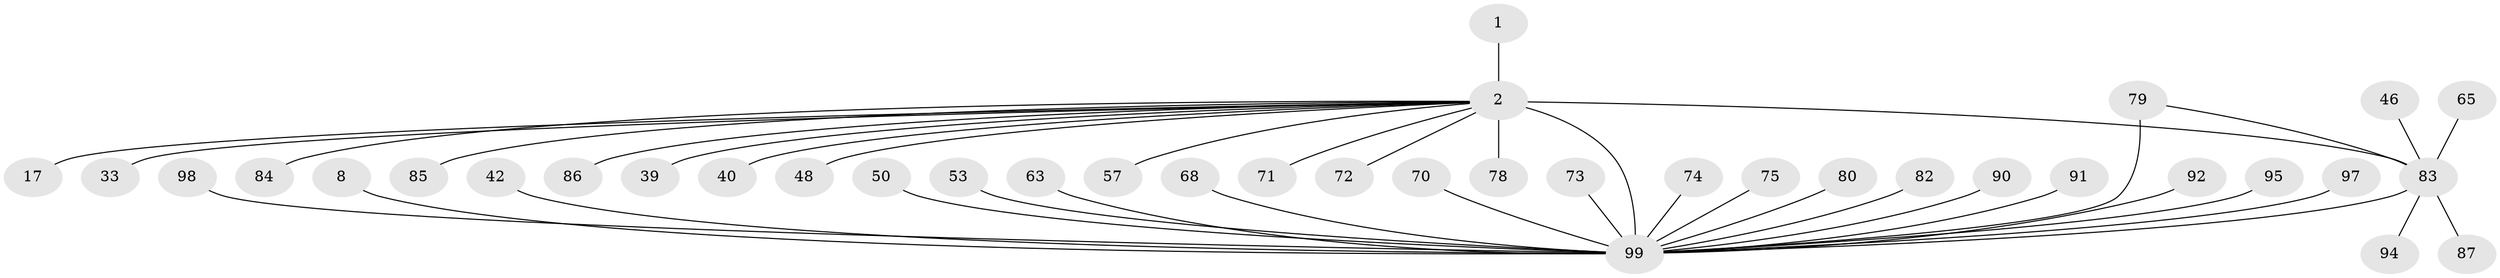 // original degree distribution, {1: 0.5858585858585859, 25: 0.010101010101010102, 5: 0.020202020202020204, 2: 0.1919191919191919, 20: 0.010101010101010102, 4: 0.08080808080808081, 15: 0.010101010101010102, 3: 0.0707070707070707, 6: 0.010101010101010102, 7: 0.010101010101010102}
// Generated by graph-tools (version 1.1) at 2025/51/03/04/25 21:51:01]
// undirected, 39 vertices, 40 edges
graph export_dot {
graph [start="1"]
  node [color=gray90,style=filled];
  1;
  2;
  8;
  17;
  33 [super="+19"];
  39 [super="+38"];
  40;
  42;
  46;
  48;
  50;
  53;
  57;
  63;
  65;
  68;
  70;
  71;
  72;
  73;
  74;
  75;
  78;
  79 [super="+77"];
  80;
  82 [super="+45"];
  83 [super="+69+43+11+62"];
  84 [super="+36"];
  85 [super="+49"];
  86;
  87;
  90;
  91;
  92 [super="+54"];
  94;
  95 [super="+64"];
  97 [super="+96"];
  98;
  99 [super="+5+81+93+14+23+26+29+37"];
  1 -- 2;
  2 -- 17;
  2 -- 40;
  2 -- 48;
  2 -- 57;
  2 -- 71;
  2 -- 72;
  2 -- 78;
  2 -- 86;
  2 -- 99 [weight=6];
  2 -- 33;
  2 -- 84;
  2 -- 39;
  2 -- 85;
  2 -- 83 [weight=5];
  8 -- 99 [weight=2];
  42 -- 99;
  46 -- 83;
  50 -- 99;
  53 -- 99;
  63 -- 99;
  65 -- 83;
  68 -- 99;
  70 -- 99;
  73 -- 99;
  74 -- 99;
  75 -- 99;
  79 -- 83;
  79 -- 99 [weight=2];
  80 -- 99;
  82 -- 99 [weight=2];
  83 -- 99 [weight=3];
  83 -- 87;
  83 -- 94;
  90 -- 99;
  91 -- 99;
  92 -- 99;
  95 -- 99;
  97 -- 99;
  98 -- 99;
}
